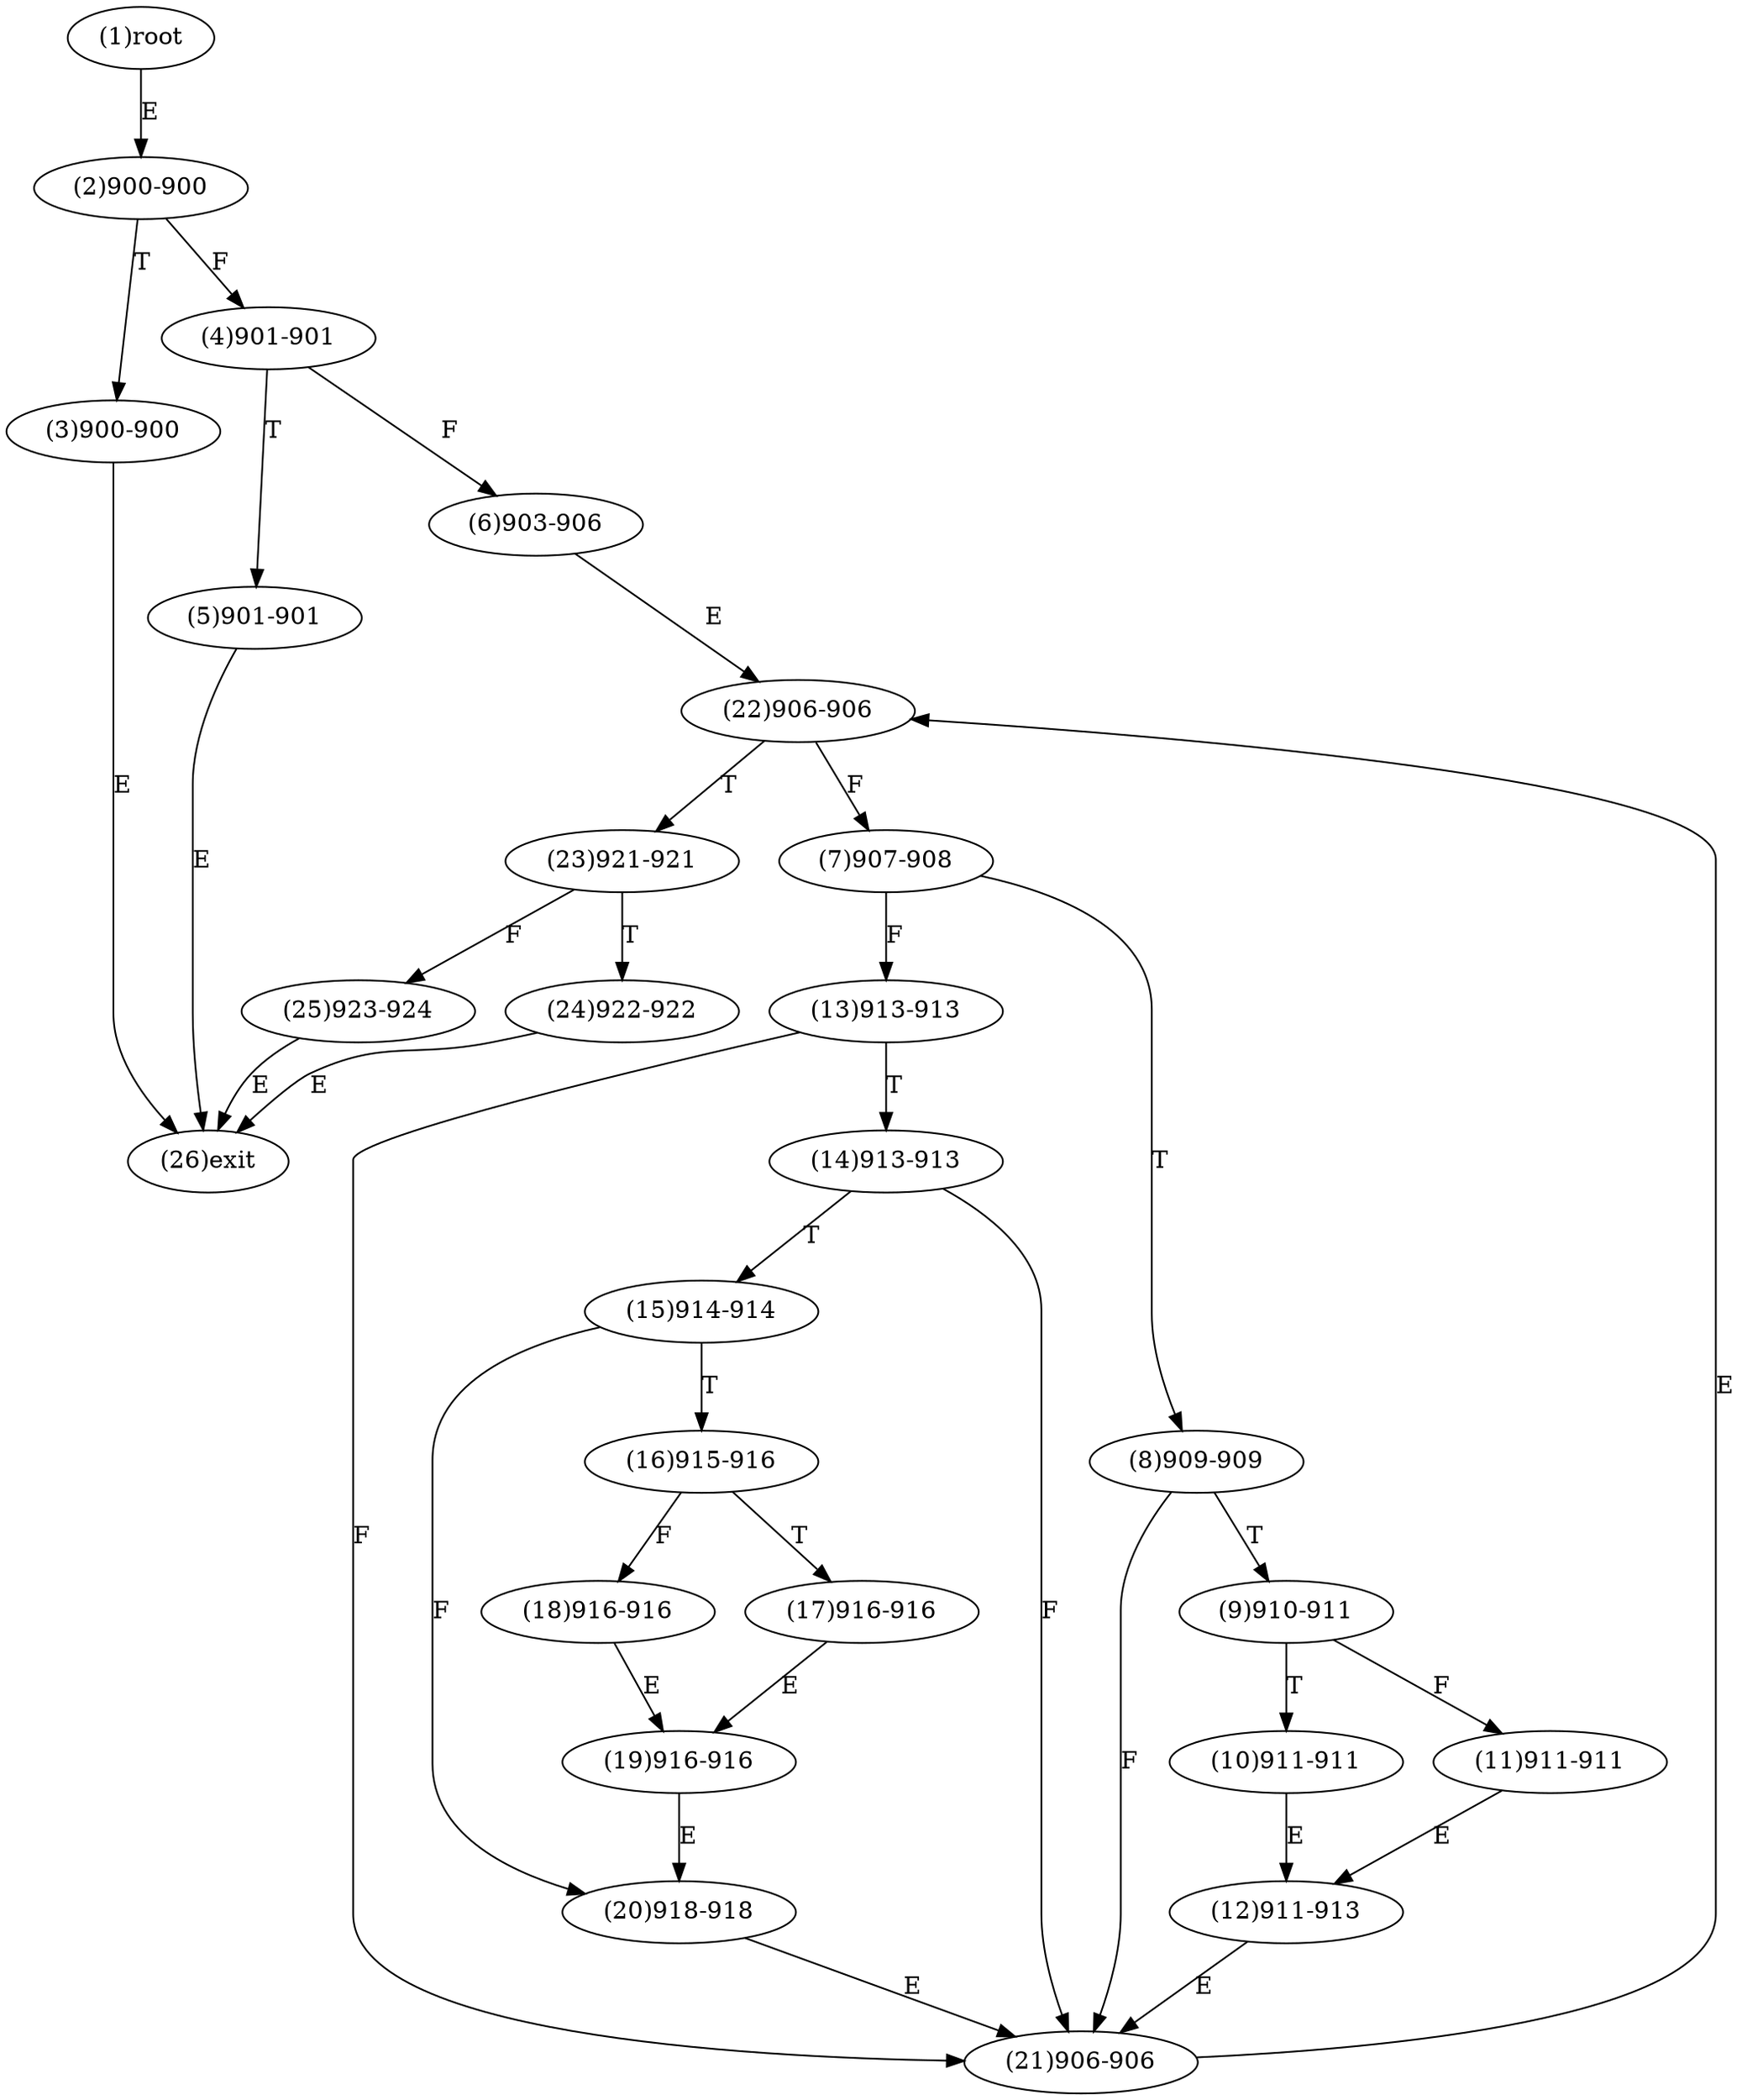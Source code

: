 digraph "" { 
1[ label="(1)root"];
2[ label="(2)900-900"];
3[ label="(3)900-900"];
4[ label="(4)901-901"];
5[ label="(5)901-901"];
6[ label="(6)903-906"];
7[ label="(7)907-908"];
8[ label="(8)909-909"];
9[ label="(9)910-911"];
10[ label="(10)911-911"];
11[ label="(11)911-911"];
12[ label="(12)911-913"];
13[ label="(13)913-913"];
14[ label="(14)913-913"];
15[ label="(15)914-914"];
17[ label="(17)916-916"];
16[ label="(16)915-916"];
19[ label="(19)916-916"];
18[ label="(18)916-916"];
21[ label="(21)906-906"];
20[ label="(20)918-918"];
23[ label="(23)921-921"];
22[ label="(22)906-906"];
25[ label="(25)923-924"];
24[ label="(24)922-922"];
26[ label="(26)exit"];
1->2[ label="E"];
2->4[ label="F"];
2->3[ label="T"];
3->26[ label="E"];
4->6[ label="F"];
4->5[ label="T"];
5->26[ label="E"];
6->22[ label="E"];
7->13[ label="F"];
7->8[ label="T"];
8->21[ label="F"];
8->9[ label="T"];
9->11[ label="F"];
9->10[ label="T"];
10->12[ label="E"];
11->12[ label="E"];
12->21[ label="E"];
13->21[ label="F"];
13->14[ label="T"];
14->21[ label="F"];
14->15[ label="T"];
15->20[ label="F"];
15->16[ label="T"];
16->18[ label="F"];
16->17[ label="T"];
17->19[ label="E"];
18->19[ label="E"];
19->20[ label="E"];
20->21[ label="E"];
21->22[ label="E"];
22->7[ label="F"];
22->23[ label="T"];
23->25[ label="F"];
23->24[ label="T"];
24->26[ label="E"];
25->26[ label="E"];
}